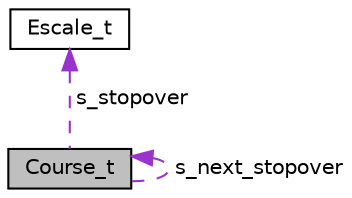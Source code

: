 digraph "Course_t"
{
 // LATEX_PDF_SIZE
  edge [fontname="Helvetica",fontsize="10",labelfontname="Helvetica",labelfontsize="10"];
  node [fontname="Helvetica",fontsize="10",shape=record];
  Node1 [label="Course_t",height=0.2,width=0.4,color="black", fillcolor="grey75", style="filled", fontcolor="black",tooltip=" "];
  Node1 -> Node1 [dir="back",color="darkorchid3",fontsize="10",style="dashed",label=" s_next_stopover" ,fontname="Helvetica"];
  Node2 -> Node1 [dir="back",color="darkorchid3",fontsize="10",style="dashed",label=" s_stopover" ,fontname="Helvetica"];
  Node2 [label="Escale_t",height=0.2,width=0.4,color="black", fillcolor="white", style="filled",URL="$struct_escale__t.html",tooltip=" "];
}
